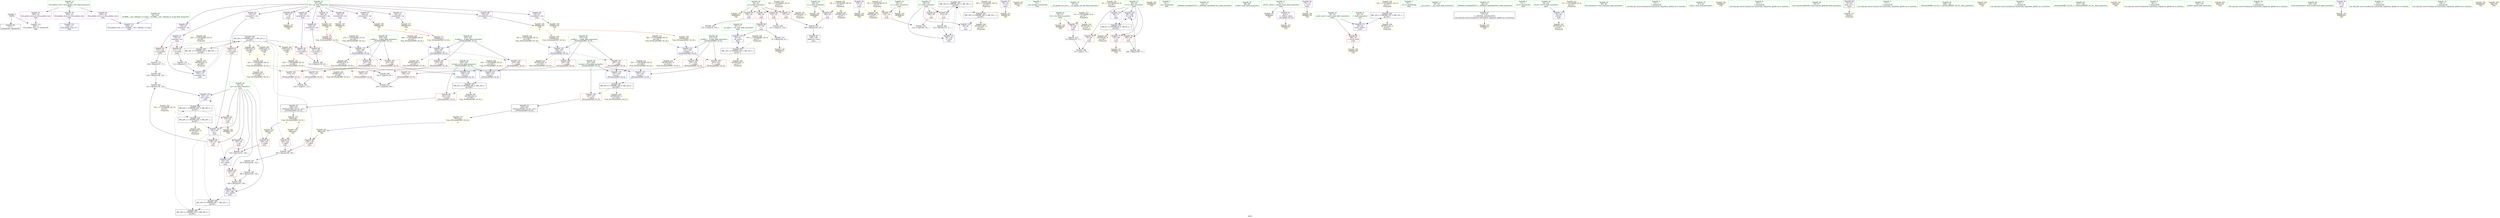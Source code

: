 digraph "SVFG" {
	label="SVFG";

	Node0x55b82fb941a0 [shape=record,color=grey,label="{NodeID: 0\nNullPtr}"];
	Node0x55b82fb941a0 -> Node0x55b82fbaca00[style=solid];
	Node0x55b82fb941a0 -> Node0x55b82fbad2c0[style=solid];
	Node0x55b82fbb5fc0 [shape=record,color=grey,label="{NodeID: 180\n129 = Binary(128, 124, )\n}"];
	Node0x55b82fbb5fc0 -> Node0x55b82fbb6440[style=solid];
	Node0x55b82fbad4e0 [shape=record,color=red,label="{NodeID: 97\n163\<--162\n\<--call27\nmain\n}"];
	Node0x55b82fbad4e0 -> Node0x55b82fbb6bc0[style=solid];
	Node0x55b82fbaad60 [shape=record,color=green,label="{NodeID: 14\n14\<--18\nllvm.global_ctors\<--llvm.global_ctors_field_insensitive\nGlob }"];
	Node0x55b82fbaad60 -> Node0x55b82fbae510[style=solid];
	Node0x55b82fbaad60 -> Node0x55b82fbae610[style=solid];
	Node0x55b82fbaad60 -> Node0x55b82fbae710[style=solid];
	Node0x55b82fbb0770 [shape=record,color=grey,label="{NodeID: 194\n135 = cmp(134, 136, )\n}"];
	Node0x55b82fbad020 [shape=record,color=red,label="{NodeID: 111\n238\<--237\n\<--\n_ZSt3maxIiERKT_S2_S2_\n}"];
	Node0x55b82fbad020 -> Node0x55b82fbb7040[style=solid];
	Node0x55b82fbab9e0 [shape=record,color=green,label="{NodeID: 28\n60\<--61\nx\<--x_field_insensitive\nmain\n}"];
	Node0x55b82fbab9e0 -> Node0x55b82fbafac0[style=solid];
	Node0x55b82fbab9e0 -> Node0x55b82fbb3d00[style=solid];
	Node0x55b82fbc2610 [shape=record,color=black,label="{NodeID: 208\nMR_20V_9 = PHI(MR_20V_3, MR_20V_8, )\npts\{63 \}\n}"];
	Node0x55b82fbc2610 -> Node0x55b82fbc1c10[style=dashed];
	Node0x55b82fbb2bf0 [shape=record,color=blue,label="{NodeID: 125\n62\<--168\nrje\<--add30\nmain\n}"];
	Node0x55b82fbb2bf0 -> Node0x55b82fbc2b10[style=dashed];
	Node0x55b82fbac690 [shape=record,color=green,label="{NodeID: 42\n227\<--228\nretval\<--retval_field_insensitive\n_ZSt3maxIiERKT_S2_S2_\n}"];
	Node0x55b82fbac690 -> Node0x55b82fbadb60[style=solid];
	Node0x55b82fbac690 -> Node0x55b82fbb3270[style=solid];
	Node0x55b82fbac690 -> Node0x55b82fbb3340[style=solid];
	Node0x55b82fbc4500 [shape=record,color=yellow,style=double,label="{NodeID: 222\n18V_1 = ENCHI(MR_18V_0)\npts\{61 \}\nFun[main]}"];
	Node0x55b82fbc4500 -> Node0x55b82fbafac0[style=dashed];
	Node0x55b82fbc4500 -> Node0x55b82fbc6850[style=dashed];
	Node0x55b82fbb3750 [shape=record,color=yellow,style=double,label="{NodeID: 139\nAPARM(91)\nCS[]}"];
	Node0x55b82fbae2a0 [shape=record,color=purple,label="{NodeID: 56\n104\<--8\n\<--.str\nmain\n}"];
	Node0x55b82fbae2a0 -> Node0x55b82fbb3c30[style=solid];
	Node0x55b82fbc63f0 [shape=record,color=yellow,style=double,label="{NodeID: 236\nRETMU(8V_1)\npts\{51 \}\nFun[main]}"];
	Node0x55b82fbb42b0 [shape=record,color=yellow,style=double,label="{NodeID: 153\nAPARM(78)\nCS[]}"];
	Node0x55b82fbaee90 [shape=record,color=purple,label="{NodeID: 70\n160\<--87\narrayidx25\<--vla\nmain\n}"];
	Node0x55b82fbaee90 -> Node0x55b82fbb4110[style=solid];
	Node0x55b82fbc7160 [shape=record,color=yellow,style=double,label="{NodeID: 250\nCSMU(22V_3)\npts\{88 \}\nCS[]|{<s0>10}}"];
	Node0x55b82fbc7160:s0 -> Node0x55b82fbc4fb0[style=dashed,color=red];
	Node0x55b82fbb4c50 [shape=record,color=yellow,style=double,label="{NodeID: 167\nARet(177)\nCS[]}"];
	Node0x55b82fbaf9f0 [shape=record,color=red,label="{NodeID: 84\n115\<--58\n\<--i\nmain\n}"];
	Node0x55b82fbaf9f0 -> Node0x55b82fbb62c0[style=solid];
	Node0x55b82fba9df0 [shape=record,color=green,label="{NodeID: 1\n7\<--1\n__dso_handle\<--dummyObj\nGlob }"];
	Node0x55b82fbb6140 [shape=record,color=grey,label="{NodeID: 181\n168 = Binary(167, 166, )\n}"];
	Node0x55b82fbb6140 -> Node0x55b82fbb2bf0[style=solid];
	Node0x55b82fbad5b0 [shape=record,color=red,label="{NodeID: 98\n222\<--202\n\<--retval\n_ZSt3minIiERKT_S2_S2_\n}"];
	Node0x55b82fbad5b0 -> Node0x55b82fbadf60[style=solid];
	Node0x55b82fbaae60 [shape=record,color=green,label="{NodeID: 15\n19\<--20\n__cxx_global_var_init\<--__cxx_global_var_init_field_insensitive\n}"];
	Node0x55b82fbb08f0 [shape=record,color=grey,label="{NodeID: 195\n123 = cmp(122, 124, )\n}"];
	Node0x55b82fbad0f0 [shape=record,color=blue,label="{NodeID: 112\n258\<--15\nllvm.global_ctors_0\<--\nGlob }"];
	Node0x55b82fbabab0 [shape=record,color=green,label="{NodeID: 29\n62\<--63\nrje\<--rje_field_insensitive\nmain\n}"];
	Node0x55b82fbabab0 -> Node0x55b82fbafb90[style=solid];
	Node0x55b82fbabab0 -> Node0x55b82fbafc60[style=solid];
	Node0x55b82fbabab0 -> Node0x55b82fbafd30[style=solid];
	Node0x55b82fbabab0 -> Node0x55b82fbafe00[style=solid];
	Node0x55b82fbabab0 -> Node0x55b82fbb2980[style=solid];
	Node0x55b82fbabab0 -> Node0x55b82fbb2a50[style=solid];
	Node0x55b82fbabab0 -> Node0x55b82fbb2b20[style=solid];
	Node0x55b82fbabab0 -> Node0x55b82fbb2bf0[style=solid];
	Node0x55b82fbc2b10 [shape=record,color=black,label="{NodeID: 209\nMR_20V_8 = PHI(MR_20V_7, MR_20V_3, )\npts\{63 \}\n}"];
	Node0x55b82fbc2b10 -> Node0x55b82fbc2610[style=dashed];
	Node0x55b82fbb2cc0 [shape=record,color=blue,label="{NodeID: 126\n48\<--186\ntt\<--inc36\nmain\n}"];
	Node0x55b82fbb2cc0 -> Node0x55b82fbbf910[style=dashed];
	Node0x55b82fbac760 [shape=record,color=green,label="{NodeID: 43\n229\<--230\n__a.addr\<--__a.addr_field_insensitive\n_ZSt3maxIiERKT_S2_S2_\n}"];
	Node0x55b82fbac760 -> Node0x55b82fbacc10[style=solid];
	Node0x55b82fbac760 -> Node0x55b82fbacce0[style=solid];
	Node0x55b82fbac760 -> Node0x55b82fbb30d0[style=solid];
	Node0x55b82fbc45e0 [shape=record,color=yellow,style=double,label="{NodeID: 223\n20V_1 = ENCHI(MR_20V_0)\npts\{63 \}\nFun[main]}"];
	Node0x55b82fbc45e0 -> Node0x55b82fbc0d10[style=dashed];
	Node0x55b82fbb3820 [shape=record,color=yellow,style=double,label="{NodeID: 140\nAPARM(95)\nCS[]}"];
	Node0x55b82fbae370 [shape=record,color=purple,label="{NodeID: 57\n78\<--10\n\<--.str.1\nmain\n}"];
	Node0x55b82fbae370 -> Node0x55b82fbb42b0[style=solid];
	Node0x55b82fbc64d0 [shape=record,color=yellow,style=double,label="{NodeID: 237\nRETMU(10V_1)\npts\{53 \}\nFun[main]}"];
	Node0x55b82fbb4380 [shape=record,color=yellow,style=double,label="{NodeID: 154\nAPARM(50)\nCS[]}"];
	Node0x55b82fbaef60 [shape=record,color=purple,label="{NodeID: 71\n161\<--87\narrayidx26\<--vla\nmain\n}"];
	Node0x55b82fbaef60 -> Node0x55b82fbb41e0[style=solid];
	Node0x55b82fbb4d10 [shape=record,color=yellow,style=double,label="{NodeID: 168\nFPARM(225)\nFun[_ZSt3maxIiERKT_S2_S2_]}"];
	Node0x55b82fbb4d10 -> Node0x55b82fbb30d0[style=solid];
	Node0x55b82fbafac0 [shape=record,color=red,label="{NodeID: 85\n106\<--60\n\<--x\nmain\n}"];
	Node0x55b82fbafac0 -> Node0x55b82fbb5cc0[style=solid];
	Node0x55b82fba9e80 [shape=record,color=green,label="{NodeID: 2\n8\<--1\n.str\<--dummyObj\nGlob }"];
	Node0x55b82fbb62c0 [shape=record,color=grey,label="{NodeID: 182\n116 = Binary(115, 71, )\n}"];
	Node0x55b82fbb62c0 -> Node0x55b82fbb28b0[style=solid];
	Node0x55b82fbad680 [shape=record,color=red,label="{NodeID: 99\n212\<--204\n\<--__a.addr\n_ZSt3minIiERKT_S2_S2_\n}"];
	Node0x55b82fbad680 -> Node0x55b82fbada90[style=solid];
	Node0x55b82fbaaf60 [shape=record,color=green,label="{NodeID: 16\n23\<--24\n_ZNSt8ios_base4InitC1Ev\<--_ZNSt8ios_base4InitC1Ev_field_insensitive\n}"];
	Node0x55b82fbb0a70 [shape=record,color=grey,label="{NodeID: 196\n143 = cmp(142, 65, )\n}"];
	Node0x55b82fbad1c0 [shape=record,color=blue,label="{NodeID: 113\n259\<--16\nllvm.global_ctors_1\<--_GLOBAL__sub_I_dbradac_0_0.cpp\nGlob }"];
	Node0x55b82fbabb80 [shape=record,color=green,label="{NodeID: 30\n68\<--69\nscanf\<--scanf_field_insensitive\n}"];
	Node0x55b82fbc3010 [shape=record,color=yellow,style=double,label="{NodeID: 210\n22V_1 = ENCHI(MR_22V_0)\npts\{88 \}\nFun[_ZSt3maxIiERKT_S2_S2_]}"];
	Node0x55b82fbc3010 -> Node0x55b82fbacf50[style=dashed];
	Node0x55b82fbc3010 -> Node0x55b82fbad020[style=dashed];
	Node0x55b82fbc3010 -> Node0x55b82fbc5360[style=dashed];
	Node0x55b82fbb2d90 [shape=record,color=blue,label="{NodeID: 127\n204\<--200\n__a.addr\<--__a\n_ZSt3minIiERKT_S2_S2_\n}"];
	Node0x55b82fbb2d90 -> Node0x55b82fbad680[style=dashed];
	Node0x55b82fbb2d90 -> Node0x55b82fbad750[style=dashed];
	Node0x55b82fbb2d90 -> Node0x55b82fbc6ce0[style=dashed];
	Node0x55b82fbac830 [shape=record,color=green,label="{NodeID: 44\n231\<--232\n__b.addr\<--__b.addr_field_insensitive\n_ZSt3maxIiERKT_S2_S2_\n}"];
	Node0x55b82fbac830 -> Node0x55b82fbacdb0[style=solid];
	Node0x55b82fbac830 -> Node0x55b82fbace80[style=solid];
	Node0x55b82fbac830 -> Node0x55b82fbb31a0[style=solid];
	Node0x55b82fbc46c0 [shape=record,color=yellow,style=double,label="{NodeID: 224\n22V_1 = ENCHI(MR_22V_0)\npts\{88 \}\nFun[main]}"];
	Node0x55b82fbc46c0 -> Node0x55b82fbc1210[style=dashed];
	Node0x55b82fbb38f0 [shape=record,color=yellow,style=double,label="{NodeID: 141\nAPARM(4)\nCS[]}"];
	Node0x55b82fbae440 [shape=record,color=purple,label="{NodeID: 58\n176\<--12\n\<--.str.2\nmain\n}"];
	Node0x55b82fbae440 -> Node0x55b82fbb4520[style=solid];
	Node0x55b82fbc65b0 [shape=record,color=yellow,style=double,label="{NodeID: 238\nRETMU(12V_2)\npts\{55 \}\nFun[main]}"];
	Node0x55b82fbb4450 [shape=record,color=yellow,style=double,label="{NodeID: 155\nAPARM(52)\nCS[]}"];
	Node0x55b82fbaf030 [shape=record,color=purple,label="{NodeID: 72\n110\<--87\narrayidx\<--vla\nmain\n}"];
	Node0x55b82fbaf030 -> Node0x55b82fbafed0[style=solid];
	Node0x55b82fbaf030 -> Node0x55b82fbb27e0[style=solid];
	Node0x55b82fbb4e00 [shape=record,color=yellow,style=double,label="{NodeID: 169\nFPARM(226)\nFun[_ZSt3maxIiERKT_S2_S2_]}"];
	Node0x55b82fbb4e00 -> Node0x55b82fbb31a0[style=solid];
	Node0x55b82fbafb90 [shape=record,color=red,label="{NodeID: 86\n130\<--62\n\<--rje\nmain\n}"];
	Node0x55b82fbafb90 -> Node0x55b82fbb6440[style=solid];
	Node0x55b82fba9f10 [shape=record,color=green,label="{NodeID: 3\n10\<--1\n.str.1\<--dummyObj\nGlob }"];
	Node0x55b82fbb6440 [shape=record,color=grey,label="{NodeID: 183\n131 = Binary(130, 129, )\n}"];
	Node0x55b82fbb6440 -> Node0x55b82fbb2a50[style=solid];
	Node0x55b82fbad750 [shape=record,color=red,label="{NodeID: 100\n219\<--204\n\<--__a.addr\n_ZSt3minIiERKT_S2_S2_\n}"];
	Node0x55b82fbad750 -> Node0x55b82fbb3000[style=solid];
	Node0x55b82fbab060 [shape=record,color=green,label="{NodeID: 17\n29\<--30\n__cxa_atexit\<--__cxa_atexit_field_insensitive\n}"];
	Node0x55b82fbbef10 [shape=record,color=black,label="{NodeID: 197\nMR_16V_4 = PHI(MR_16V_5, MR_16V_3, )\npts\{59 \}\n}"];
	Node0x55b82fbbef10 -> Node0x55b82fbaf920[style=dashed];
	Node0x55b82fbbef10 -> Node0x55b82fbaf9f0[style=dashed];
	Node0x55b82fbbef10 -> Node0x55b82fbb28b0[style=dashed];
	Node0x55b82fbbef10 -> Node0x55b82fbc0810[style=dashed];
	Node0x55b82fbad2c0 [shape=record,color=blue, style = dotted,label="{NodeID: 114\n260\<--3\nllvm.global_ctors_2\<--dummyVal\nGlob }"];
	Node0x55b82fbabc80 [shape=record,color=green,label="{NodeID: 31\n82\<--83\n\<--field_insensitive\nmain\n}"];
	Node0x55b82fbabc80 -> Node0x55b82fbb2570[style=solid];
	Node0x55b82fbc3b30 [shape=record,color=yellow,style=double,label="{NodeID: 211\n32V_1 = ENCHI(MR_32V_0)\npts\{228 \}\nFun[_ZSt3maxIiERKT_S2_S2_]}"];
	Node0x55b82fbc3b30 -> Node0x55b82fbb3270[style=dashed];
	Node0x55b82fbc3b30 -> Node0x55b82fbb3340[style=dashed];
	Node0x55b82fbb2e60 [shape=record,color=blue,label="{NodeID: 128\n206\<--201\n__b.addr\<--__b\n_ZSt3minIiERKT_S2_S2_\n}"];
	Node0x55b82fbb2e60 -> Node0x55b82fbad820[style=dashed];
	Node0x55b82fbb2e60 -> Node0x55b82fbad8f0[style=dashed];
	Node0x55b82fbb2e60 -> Node0x55b82fbc6dc0[style=dashed];
	Node0x55b82fbac900 [shape=record,color=green,label="{NodeID: 45\n16\<--254\n_GLOBAL__sub_I_dbradac_0_0.cpp\<--_GLOBAL__sub_I_dbradac_0_0.cpp_field_insensitive\n}"];
	Node0x55b82fbac900 -> Node0x55b82fbad1c0[style=solid];
	Node0x55b82fbc4fb0 [shape=record,color=yellow,style=double,label="{NodeID: 225\n22V_1 = ENCHI(MR_22V_0)\npts\{88 \}\nFun[_ZSt3minIiERKT_S2_S2_]}"];
	Node0x55b82fbc4fb0 -> Node0x55b82fbad9c0[style=dashed];
	Node0x55b82fbc4fb0 -> Node0x55b82fbada90[style=dashed];
	Node0x55b82fbc4fb0 -> Node0x55b82fbc6af0[style=dashed];
	Node0x55b82fbb39c0 [shape=record,color=yellow,style=double,label="{NodeID: 142\nAPARM(27)\nCS[]}"];
	Node0x55b82fbae510 [shape=record,color=purple,label="{NodeID: 59\n258\<--14\nllvm.global_ctors_0\<--llvm.global_ctors\nGlob }"];
	Node0x55b82fbae510 -> Node0x55b82fbad0f0[style=solid];
	Node0x55b82fbc6690 [shape=record,color=yellow,style=double,label="{NodeID: 239\nRETMU(14V_2)\npts\{57 \}\nFun[main]}"];
	Node0x55b82fbb4520 [shape=record,color=yellow,style=double,label="{NodeID: 156\nAPARM(176)\nCS[]}"];
	Node0x55b82fbaf100 [shape=record,color=red,label="{NodeID: 73\n74\<--46\n\<--brt\nmain\n}"];
	Node0x55b82fbaf100 -> Node0x55b82fbb5840[style=solid];
	Node0x55b82fbb4f20 [shape=record,color=yellow,style=double,label="{NodeID: 170\nFPARM(200)\nFun[_ZSt3minIiERKT_S2_S2_]}"];
	Node0x55b82fbb4f20 -> Node0x55b82fbb2d90[style=solid];
	Node0x55b82fbafc60 [shape=record,color=red,label="{NodeID: 87\n151\<--62\n\<--rje\nmain\n}"];
	Node0x55b82fbafc60 -> Node0x55b82fbb65c0[style=solid];
	Node0x55b82fba9fa0 [shape=record,color=green,label="{NodeID: 4\n12\<--1\n.str.2\<--dummyObj\nGlob }"];
	Node0x55b82fbb65c0 [shape=record,color=grey,label="{NodeID: 184\n152 = Binary(151, 150, )\n}"];
	Node0x55b82fbb65c0 -> Node0x55b82fbb2b20[style=solid];
	Node0x55b82fbad820 [shape=record,color=red,label="{NodeID: 101\n210\<--206\n\<--__b.addr\n_ZSt3minIiERKT_S2_S2_\n}"];
	Node0x55b82fbad820 -> Node0x55b82fbad9c0[style=solid];
	Node0x55b82fbab160 [shape=record,color=green,label="{NodeID: 18\n28\<--34\n_ZNSt8ios_base4InitD1Ev\<--_ZNSt8ios_base4InitD1Ev_field_insensitive\n}"];
	Node0x55b82fbab160 -> Node0x55b82fbacb00[style=solid];
	Node0x55b82fbbf410 [shape=record,color=black,label="{NodeID: 198\nMR_22V_3 = PHI(MR_22V_4, MR_22V_2, )\npts\{88 \}\n}"];
	Node0x55b82fbbf410 -> Node0x55b82fbafed0[style=dashed];
	Node0x55b82fbbf410 -> Node0x55b82fbaffa0[style=dashed];
	Node0x55b82fbbf410 -> Node0x55b82fbb0070[style=dashed];
	Node0x55b82fbbf410 -> Node0x55b82fbb0140[style=dashed];
	Node0x55b82fbbf410 -> Node0x55b82fbb0210[style=dashed];
	Node0x55b82fbbf410 -> Node0x55b82fbb02e0[style=dashed];
	Node0x55b82fbbf410 -> Node0x55b82fbad410[style=dashed];
	Node0x55b82fbbf410 -> Node0x55b82fbad4e0[style=dashed];
	Node0x55b82fbbf410 -> Node0x55b82fbb27e0[style=dashed];
	Node0x55b82fbbf410 -> Node0x55b82fbc1210[style=dashed];
	Node0x55b82fbbf410 -> Node0x55b82fbc6ea0[style=dashed];
	Node0x55b82fbbf410 -> Node0x55b82fbc7000[style=dashed];
	Node0x55b82fbbf410 -> Node0x55b82fbc7160[style=dashed];
	Node0x55b82fbb23d0 [shape=record,color=blue,label="{NodeID: 115\n44\<--65\nretval\<--\nmain\n}"];
	Node0x55b82fbb23d0 -> Node0x55b82fbc6120[style=dashed];
	Node0x55b82fbabd50 [shape=record,color=green,label="{NodeID: 32\n84\<--85\nllvm.stacksave\<--llvm.stacksave_field_insensitive\n}"];
	Node0x55b82fbc3c10 [shape=record,color=yellow,style=double,label="{NodeID: 212\n34V_1 = ENCHI(MR_34V_0)\npts\{230 \}\nFun[_ZSt3maxIiERKT_S2_S2_]}"];
	Node0x55b82fbc3c10 -> Node0x55b82fbb30d0[style=dashed];
	Node0x55b82fbb2f30 [shape=record,color=blue,label="{NodeID: 129\n202\<--216\nretval\<--\n_ZSt3minIiERKT_S2_S2_\n}"];
	Node0x55b82fbb2f30 -> Node0x55b82fbc1710[style=dashed];
	Node0x55b82fbaca00 [shape=record,color=black,label="{NodeID: 46\n2\<--3\ndummyVal\<--dummyVal\n}"];
	Node0x55b82fbc50c0 [shape=record,color=yellow,style=double,label="{NodeID: 226\n25V_1 = ENCHI(MR_25V_0)\npts\{203 \}\nFun[_ZSt3minIiERKT_S2_S2_]}"];
	Node0x55b82fbc50c0 -> Node0x55b82fbb2f30[style=dashed];
	Node0x55b82fbc50c0 -> Node0x55b82fbb3000[style=dashed];
	Node0x55b82fbb3a90 [shape=record,color=yellow,style=double,label="{NodeID: 143\nAPARM(25)\nCS[]}"];
	Node0x55b82fbae610 [shape=record,color=purple,label="{NodeID: 60\n259\<--14\nllvm.global_ctors_1\<--llvm.global_ctors\nGlob }"];
	Node0x55b82fbae610 -> Node0x55b82fbad1c0[style=solid];
	Node0x55b82fbc6770 [shape=record,color=yellow,style=double,label="{NodeID: 240\nRETMU(16V_2)\npts\{59 \}\nFun[main]}"];
	Node0x55b82fbb45f0 [shape=record,color=yellow,style=double,label="{NodeID: 157\nAPARM(174)\nCS[]}"];
	Node0x55b82fbaf1d0 [shape=record,color=red,label="{NodeID: 74\n73\<--48\n\<--tt\nmain\n}"];
	Node0x55b82fbaf1d0 -> Node0x55b82fbb6ec0[style=solid];
	Node0x55b82fbb5040 [shape=record,color=yellow,style=double,label="{NodeID: 171\nFPARM(201)\nFun[_ZSt3minIiERKT_S2_S2_]}"];
	Node0x55b82fbb5040 -> Node0x55b82fbb2e60[style=solid];
	Node0x55b82fbafd30 [shape=record,color=red,label="{NodeID: 88\n167\<--62\n\<--rje\nmain\n}"];
	Node0x55b82fbafd30 -> Node0x55b82fbb6140[style=solid];
	Node0x55b82fbaa7e0 [shape=record,color=green,label="{NodeID: 5\n15\<--1\n\<--dummyObj\nCan only get source location for instruction, argument, global var or function.}"];
	Node0x55b82fbb6740 [shape=record,color=grey,label="{NodeID: 185\n186 = Binary(185, 71, )\n}"];
	Node0x55b82fbb6740 -> Node0x55b82fbb2cc0[style=solid];
	Node0x55b82fbad8f0 [shape=record,color=red,label="{NodeID: 102\n216\<--206\n\<--__b.addr\n_ZSt3minIiERKT_S2_S2_\n}"];
	Node0x55b82fbad8f0 -> Node0x55b82fbb2f30[style=solid];
	Node0x55b82fbab260 [shape=record,color=green,label="{NodeID: 19\n41\<--42\nmain\<--main_field_insensitive\n}"];
	Node0x55b82fbbf910 [shape=record,color=black,label="{NodeID: 199\nMR_6V_3 = PHI(MR_6V_4, MR_6V_2, )\npts\{49 \}\n}"];
	Node0x55b82fbbf910 -> Node0x55b82fbaf1d0[style=dashed];
	Node0x55b82fbbf910 -> Node0x55b82fbaf2a0[style=dashed];
	Node0x55b82fbbf910 -> Node0x55b82fbaf370[style=dashed];
	Node0x55b82fbbf910 -> Node0x55b82fbb2cc0[style=dashed];
	Node0x55b82fbbf910 -> Node0x55b82fbc6310[style=dashed];
	Node0x55b82fbb24a0 [shape=record,color=blue,label="{NodeID: 116\n48\<--71\ntt\<--\nmain\n}"];
	Node0x55b82fbb24a0 -> Node0x55b82fbbf910[style=dashed];
	Node0x55b82fbabe50 [shape=record,color=green,label="{NodeID: 33\n87\<--88\nvla\<--vla_field_insensitive\nmain\n}"];
	Node0x55b82fbabe50 -> Node0x55b82fbaddc0[style=solid];
	Node0x55b82fbabe50 -> Node0x55b82fbae810[style=solid];
	Node0x55b82fbabe50 -> Node0x55b82fbae8e0[style=solid];
	Node0x55b82fbabe50 -> Node0x55b82fbae9b0[style=solid];
	Node0x55b82fbabe50 -> Node0x55b82fbaea80[style=solid];
	Node0x55b82fbabe50 -> Node0x55b82fbaeb50[style=solid];
	Node0x55b82fbabe50 -> Node0x55b82fbaec20[style=solid];
	Node0x55b82fbabe50 -> Node0x55b82fbaecf0[style=solid];
	Node0x55b82fbabe50 -> Node0x55b82fbaedc0[style=solid];
	Node0x55b82fbabe50 -> Node0x55b82fbaee90[style=solid];
	Node0x55b82fbabe50 -> Node0x55b82fbaef60[style=solid];
	Node0x55b82fbabe50 -> Node0x55b82fbaf030[style=solid];
	Node0x55b82fbc3cf0 [shape=record,color=yellow,style=double,label="{NodeID: 213\n36V_1 = ENCHI(MR_36V_0)\npts\{232 \}\nFun[_ZSt3maxIiERKT_S2_S2_]}"];
	Node0x55b82fbc3cf0 -> Node0x55b82fbb31a0[style=dashed];
	Node0x55b82fbb3000 [shape=record,color=blue,label="{NodeID: 130\n202\<--219\nretval\<--\n_ZSt3minIiERKT_S2_S2_\n}"];
	Node0x55b82fbb3000 -> Node0x55b82fbc1710[style=dashed];
	Node0x55b82fbacb00 [shape=record,color=black,label="{NodeID: 47\n27\<--28\n\<--_ZNSt8ios_base4InitD1Ev\nCan only get source location for instruction, argument, global var or function.}"];
	Node0x55b82fbacb00 -> Node0x55b82fbb39c0[style=solid];
	Node0x55b82fbc51a0 [shape=record,color=yellow,style=double,label="{NodeID: 227\n27V_1 = ENCHI(MR_27V_0)\npts\{205 \}\nFun[_ZSt3minIiERKT_S2_S2_]}"];
	Node0x55b82fbc51a0 -> Node0x55b82fbb2d90[style=dashed];
	Node0x55b82fbb3b60 [shape=record,color=yellow,style=double,label="{NodeID: 144\nAPARM(7)\nCS[]}"];
	Node0x55b82fbae710 [shape=record,color=purple,label="{NodeID: 61\n260\<--14\nllvm.global_ctors_2\<--llvm.global_ctors\nGlob }"];
	Node0x55b82fbae710 -> Node0x55b82fbad2c0[style=solid];
	Node0x55b82fbc6850 [shape=record,color=yellow,style=double,label="{NodeID: 241\nRETMU(18V_1)\npts\{61 \}\nFun[main]}"];
	Node0x55b82fbb46c0 [shape=record,color=yellow,style=double,label="{NodeID: 158\nAPARM(175)\nCS[]}"];
	Node0x55b82fbaf2a0 [shape=record,color=red,label="{NodeID: 75\n174\<--48\n\<--tt\nmain\n}"];
	Node0x55b82fbaf2a0 -> Node0x55b82fbb45f0[style=solid];
	Node0x55b82fbb5160 [shape=record,color=yellow,style=double,label="{NodeID: 172\nFRet(224)\nFun[_ZSt3maxIiERKT_S2_S2_]|{<s0>9}}"];
	Node0x55b82fbb5160:s0 -> Node0x55b82fbb4aa0[style=solid,color=blue];
	Node0x55b82fbafe00 [shape=record,color=red,label="{NodeID: 89\n175\<--62\n\<--rje\nmain\n}"];
	Node0x55b82fbafe00 -> Node0x55b82fbb46c0[style=solid];
	Node0x55b82fbaa870 [shape=record,color=green,label="{NodeID: 6\n65\<--1\n\<--dummyObj\nCan only get source location for instruction, argument, global var or function.}"];
	Node0x55b82fbb68c0 [shape=record,color=grey,label="{NodeID: 186\n166 = Binary(165, 136, )\n}"];
	Node0x55b82fbb68c0 -> Node0x55b82fbb6140[style=solid];
	Node0x55b82fbad9c0 [shape=record,color=red,label="{NodeID: 103\n211\<--210\n\<--\n_ZSt3minIiERKT_S2_S2_\n}"];
	Node0x55b82fbad9c0 -> Node0x55b82fbb05f0[style=solid];
	Node0x55b82fbab360 [shape=record,color=green,label="{NodeID: 20\n44\<--45\nretval\<--retval_field_insensitive\nmain\n}"];
	Node0x55b82fbab360 -> Node0x55b82fbb23d0[style=solid];
	Node0x55b82fbbfe10 [shape=record,color=black,label="{NodeID: 200\nMR_12V_2 = PHI(MR_12V_3, MR_12V_1, )\npts\{55 \}\n}"];
	Node0x55b82fbbfe10 -> Node0x55b82fbb2570[style=dashed];
	Node0x55b82fbbfe10 -> Node0x55b82fbc65b0[style=dashed];
	Node0x55b82fbb2570 [shape=record,color=blue,label="{NodeID: 117\n54\<--82\nsaved_stack\<--\nmain\n}"];
	Node0x55b82fbb2570 -> Node0x55b82fbaf850[style=dashed];
	Node0x55b82fbb2570 -> Node0x55b82fbbfe10[style=dashed];
	Node0x55b82fbabf20 [shape=record,color=green,label="{NodeID: 34\n96\<--97\nllvm.memset.p0i8.i64\<--llvm.memset.p0i8.i64_field_insensitive\n}"];
	Node0x55b82fbc3dd0 [shape=record,color=yellow,style=double,label="{NodeID: 214\n2V_1 = ENCHI(MR_2V_0)\npts\{45 \}\nFun[main]}"];
	Node0x55b82fbc3dd0 -> Node0x55b82fbb23d0[style=dashed];
	Node0x55b82fbb30d0 [shape=record,color=blue,label="{NodeID: 131\n229\<--225\n__a.addr\<--__a\n_ZSt3maxIiERKT_S2_S2_\n}"];
	Node0x55b82fbb30d0 -> Node0x55b82fbacc10[style=dashed];
	Node0x55b82fbb30d0 -> Node0x55b82fbacce0[style=dashed];
	Node0x55b82fbb30d0 -> Node0x55b82fbc5f60[style=dashed];
	Node0x55b82fbadc20 [shape=record,color=black,label="{NodeID: 48\n43\<--65\nmain_ret\<--\nmain\n}"];
	Node0x55b82fbadc20 -> Node0x55b82fbb5630[style=solid];
	Node0x55b82fbc5280 [shape=record,color=yellow,style=double,label="{NodeID: 228\n29V_1 = ENCHI(MR_29V_0)\npts\{207 \}\nFun[_ZSt3minIiERKT_S2_S2_]}"];
	Node0x55b82fbc5280 -> Node0x55b82fbb2e60[style=dashed];
	Node0x55b82fbb3c30 [shape=record,color=yellow,style=double,label="{NodeID: 145\nAPARM(104)\nCS[]}"];
	Node0x55b82fbae810 [shape=record,color=purple,label="{NodeID: 62\n119\<--87\narrayidx7\<--vla\nmain\n}"];
	Node0x55b82fbae810 -> Node0x55b82fbaffa0[style=solid];
	Node0x55b82fbc6930 [shape=record,color=yellow,style=double,label="{NodeID: 242\nRETMU(20V_2)\npts\{63 \}\nFun[main]}"];
	Node0x55b82fbb4790 [shape=record,color=yellow,style=double,label="{NodeID: 159\nAPARM(180)\nCS[]}"];
	Node0x55b82fbaf370 [shape=record,color=red,label="{NodeID: 76\n185\<--48\n\<--tt\nmain\n}"];
	Node0x55b82fbaf370 -> Node0x55b82fbb6740[style=solid];
	Node0x55b82fbb5630 [shape=record,color=yellow,style=double,label="{NodeID: 173\nFRet(43)\nFun[main]}"];
	Node0x55b82fbafed0 [shape=record,color=red,label="{NodeID: 90\n111\<--110\n\<--arrayidx\nmain\n}"];
	Node0x55b82fbafed0 -> Node0x55b82fbb59c0[style=solid];
	Node0x55b82fbaa900 [shape=record,color=green,label="{NodeID: 7\n71\<--1\n\<--dummyObj\nCan only get source location for instruction, argument, global var or function.}"];
	Node0x55b82fbb6a40 [shape=record,color=grey,label="{NodeID: 187\n165 = Binary(164, 124, )\n}"];
	Node0x55b82fbb6a40 -> Node0x55b82fbb68c0[style=solid];
	Node0x55b82fbada90 [shape=record,color=red,label="{NodeID: 104\n213\<--212\n\<--\n_ZSt3minIiERKT_S2_S2_\n}"];
	Node0x55b82fbada90 -> Node0x55b82fbb05f0[style=solid];
	Node0x55b82fbab430 [shape=record,color=green,label="{NodeID: 21\n46\<--47\nbrt\<--brt_field_insensitive\nmain\n}"];
	Node0x55b82fbab430 -> Node0x55b82fbaf100[style=solid];
	Node0x55b82fbab430 -> Node0x55b82fbb34e0[style=solid];
	Node0x55b82fbc0310 [shape=record,color=black,label="{NodeID: 201\nMR_14V_2 = PHI(MR_14V_3, MR_14V_1, )\npts\{57 \}\n}"];
	Node0x55b82fbc0310 -> Node0x55b82fbb2640[style=dashed];
	Node0x55b82fbc0310 -> Node0x55b82fbc6690[style=dashed];
	Node0x55b82fbb2640 [shape=record,color=blue,label="{NodeID: 118\n56\<--81\n__vla_expr\<--\nmain\n}"];
	Node0x55b82fbb2640 -> Node0x55b82fbc0310[style=dashed];
	Node0x55b82fbac020 [shape=record,color=green,label="{NodeID: 35\n148\<--149\n_ZSt3minIiERKT_S2_S2_\<--_ZSt3minIiERKT_S2_S2__field_insensitive\n}"];
	Node0x55b82fbc3ee0 [shape=record,color=yellow,style=double,label="{NodeID: 215\n4V_1 = ENCHI(MR_4V_0)\npts\{47 \}\nFun[main]}"];
	Node0x55b82fbc3ee0 -> Node0x55b82fbaf100[style=dashed];
	Node0x55b82fbc3ee0 -> Node0x55b82fbc6230[style=dashed];
	Node0x55b82fbb31a0 [shape=record,color=blue,label="{NodeID: 132\n231\<--226\n__b.addr\<--__b\n_ZSt3maxIiERKT_S2_S2_\n}"];
	Node0x55b82fbb31a0 -> Node0x55b82fbacdb0[style=dashed];
	Node0x55b82fbb31a0 -> Node0x55b82fbace80[style=dashed];
	Node0x55b82fbb31a0 -> Node0x55b82fbc6040[style=dashed];
	Node0x55b82fbadcf0 [shape=record,color=black,label="{NodeID: 49\n81\<--80\n\<--\nmain\n}"];
	Node0x55b82fbadcf0 -> Node0x55b82fbb2640[style=solid];
	Node0x55b82fbadcf0 -> Node0x55b82fbb5b40[style=solid];
	Node0x55b82fbc5360 [shape=record,color=yellow,style=double,label="{NodeID: 229\nRETMU(22V_1)\npts\{88 \}\nFun[_ZSt3maxIiERKT_S2_S2_]}"];
	Node0x55b82fbb3d00 [shape=record,color=yellow,style=double,label="{NodeID: 146\nAPARM(60)\nCS[]}"];
	Node0x55b82fbae8e0 [shape=record,color=purple,label="{NodeID: 63\n126\<--87\narrayidx9\<--vla\nmain\n}"];
	Node0x55b82fbae8e0 -> Node0x55b82fbb0070[style=solid];
	Node0x55b82fbc6a10 [shape=record,color=yellow,style=double,label="{NodeID: 243\nRETMU(22V_2)\npts\{88 \}\nFun[main]}"];
	Node0x55b82fbb4860 [shape=record,color=yellow,style=double,label="{NodeID: 160\nARet(67)\nCS[]}"];
	Node0x55b82fbaf440 [shape=record,color=red,label="{NodeID: 77\n101\<--50\n\<--n\nmain\n}"];
	Node0x55b82fbaf440 -> Node0x55b82fbb0470[style=solid];
	Node0x55b82fbb5720 [shape=record,color=yellow,style=double,label="{NodeID: 174\nFRet(199)\nFun[_ZSt3minIiERKT_S2_S2_]|{<s0>8|<s1>10}}"];
	Node0x55b82fbb5720:s0 -> Node0x55b82fbb4a10[style=solid,color=blue];
	Node0x55b82fbb5720:s1 -> Node0x55b82fbb4b30[style=solid,color=blue];
	Node0x55b82fbaffa0 [shape=record,color=red,label="{NodeID: 91\n120\<--119\n\<--arrayidx7\nmain\n}"];
	Node0x55b82fbaffa0 -> Node0x55b82fbb2980[style=solid];
	Node0x55b82fbaa990 [shape=record,color=green,label="{NodeID: 8\n92\<--1\n\<--dummyObj\nCan only get source location for instruction, argument, global var or function.}"];
	Node0x55b82fbb6bc0 [shape=record,color=grey,label="{NodeID: 188\n164 = Binary(159, 163, )\n}"];
	Node0x55b82fbb6bc0 -> Node0x55b82fbb6a40[style=solid];
	Node0x55b82fbadb60 [shape=record,color=red,label="{NodeID: 105\n247\<--227\n\<--retval\n_ZSt3maxIiERKT_S2_S2_\n}"];
	Node0x55b82fbadb60 -> Node0x55b82fbae030[style=solid];
	Node0x55b82fbab500 [shape=record,color=green,label="{NodeID: 22\n48\<--49\ntt\<--tt_field_insensitive\nmain\n}"];
	Node0x55b82fbab500 -> Node0x55b82fbaf1d0[style=solid];
	Node0x55b82fbab500 -> Node0x55b82fbaf2a0[style=solid];
	Node0x55b82fbab500 -> Node0x55b82fbaf370[style=solid];
	Node0x55b82fbab500 -> Node0x55b82fbb24a0[style=solid];
	Node0x55b82fbab500 -> Node0x55b82fbb2cc0[style=solid];
	Node0x55b82fbc0810 [shape=record,color=black,label="{NodeID: 202\nMR_16V_2 = PHI(MR_16V_4, MR_16V_1, )\npts\{59 \}\n}"];
	Node0x55b82fbc0810 -> Node0x55b82fbb2710[style=dashed];
	Node0x55b82fbc0810 -> Node0x55b82fbc6770[style=dashed];
	Node0x55b82fbb2710 [shape=record,color=blue,label="{NodeID: 119\n58\<--65\ni\<--\nmain\n}"];
	Node0x55b82fbb2710 -> Node0x55b82fbbef10[style=dashed];
	Node0x55b82fbac120 [shape=record,color=green,label="{NodeID: 36\n157\<--158\n_ZSt3maxIiERKT_S2_S2_\<--_ZSt3maxIiERKT_S2_S2__field_insensitive\n}"];
	Node0x55b82fbc3fc0 [shape=record,color=yellow,style=double,label="{NodeID: 216\n6V_1 = ENCHI(MR_6V_0)\npts\{49 \}\nFun[main]}"];
	Node0x55b82fbc3fc0 -> Node0x55b82fbb24a0[style=dashed];
	Node0x55b82fbb3270 [shape=record,color=blue,label="{NodeID: 133\n227\<--241\nretval\<--\n_ZSt3maxIiERKT_S2_S2_\n}"];
	Node0x55b82fbb3270 -> Node0x55b82fbc2110[style=dashed];
	Node0x55b82fbaddc0 [shape=record,color=black,label="{NodeID: 50\n90\<--87\n\<--vla\nmain\n}"];
	Node0x55b82fbaddc0 -> Node0x55b82fbb35b0[style=solid];
	Node0x55b82fbc5e80 [shape=record,color=yellow,style=double,label="{NodeID: 230\nRETMU(32V_3)\npts\{228 \}\nFun[_ZSt3maxIiERKT_S2_S2_]}"];
	Node0x55b82fbb3dd0 [shape=record,color=yellow,style=double,label="{NodeID: 147\nAPARM(145)\nCS[]|{<s0>8}}"];
	Node0x55b82fbb3dd0:s0 -> Node0x55b82fbb4f20[style=solid,color=red];
	Node0x55b82fbae9b0 [shape=record,color=purple,label="{NodeID: 64\n138\<--87\narrayidx14\<--vla\nmain\n}"];
	Node0x55b82fbae9b0 -> Node0x55b82fbb0140[style=solid];
	Node0x55b82fbc6af0 [shape=record,color=yellow,style=double,label="{NodeID: 244\nRETMU(22V_1)\npts\{88 \}\nFun[_ZSt3minIiERKT_S2_S2_]}"];
	Node0x55b82fbb48f0 [shape=record,color=yellow,style=double,label="{NodeID: 161\nARet(26)\nCS[]}"];
	Node0x55b82fbaf510 [shape=record,color=red,label="{NodeID: 78\n80\<--52\n\<--p\nmain\n}"];
	Node0x55b82fbaf510 -> Node0x55b82fbadcf0[style=solid];
	Node0x55b82fbb5840 [shape=record,color=grey,label="{NodeID: 175\n75 = Binary(74, 71, )\n}"];
	Node0x55b82fbb5840 -> Node0x55b82fbb6ec0[style=solid];
	Node0x55b82fbb0070 [shape=record,color=red,label="{NodeID: 92\n127\<--126\n\<--arrayidx9\nmain\n}"];
	Node0x55b82fbb0070 -> Node0x55b82fbb5e40[style=solid];
	Node0x55b82fbaaa20 [shape=record,color=green,label="{NodeID: 9\n94\<--1\n\<--dummyObj\nCan only get source location for instruction, argument, global var or function.}"];
	Node0x55b82fbb6d40 [shape=record,color=grey,label="{NodeID: 189\n142 = Binary(139, 141, )\n}"];
	Node0x55b82fbb6d40 -> Node0x55b82fbb0a70[style=solid];
	Node0x55b82fbacc10 [shape=record,color=red,label="{NodeID: 106\n235\<--229\n\<--__a.addr\n_ZSt3maxIiERKT_S2_S2_\n}"];
	Node0x55b82fbacc10 -> Node0x55b82fbacf50[style=solid];
	Node0x55b82fbab5d0 [shape=record,color=green,label="{NodeID: 23\n50\<--51\nn\<--n_field_insensitive\nmain\n}"];
	Node0x55b82fbab5d0 -> Node0x55b82fbaf440[style=solid];
	Node0x55b82fbab5d0 -> Node0x55b82fbb4380[style=solid];
	Node0x55b82fbc0d10 [shape=record,color=black,label="{NodeID: 203\nMR_20V_2 = PHI(MR_20V_5, MR_20V_1, )\npts\{63 \}\n}"];
	Node0x55b82fbc0d10 -> Node0x55b82fbb2980[style=dashed];
	Node0x55b82fbc0d10 -> Node0x55b82fbc6930[style=dashed];
	Node0x55b82fbb27e0 [shape=record,color=blue,label="{NodeID: 120\n110\<--112\narrayidx\<--inc\nmain\n}"];
	Node0x55b82fbb27e0 -> Node0x55b82fbbf410[style=dashed];
	Node0x55b82fbac220 [shape=record,color=green,label="{NodeID: 37\n178\<--179\nprintf\<--printf_field_insensitive\n}"];
	Node0x55b82fbc40a0 [shape=record,color=yellow,style=double,label="{NodeID: 217\n8V_1 = ENCHI(MR_8V_0)\npts\{51 \}\nFun[main]}"];
	Node0x55b82fbc40a0 -> Node0x55b82fbaf440[style=dashed];
	Node0x55b82fbc40a0 -> Node0x55b82fbc63f0[style=dashed];
	Node0x55b82fbb3340 [shape=record,color=blue,label="{NodeID: 134\n227\<--244\nretval\<--\n_ZSt3maxIiERKT_S2_S2_\n}"];
	Node0x55b82fbb3340 -> Node0x55b82fbc2110[style=dashed];
	Node0x55b82fbade90 [shape=record,color=black,label="{NodeID: 51\n109\<--108\nidxprom\<--rem\nmain\n}"];
	Node0x55b82fbc5f60 [shape=record,color=yellow,style=double,label="{NodeID: 231\nRETMU(34V_2)\npts\{230 \}\nFun[_ZSt3maxIiERKT_S2_S2_]}"];
	Node0x55b82fbb3ea0 [shape=record,color=yellow,style=double,label="{NodeID: 148\nAPARM(146)\nCS[]|{<s0>8}}"];
	Node0x55b82fbb3ea0:s0 -> Node0x55b82fbb5040[style=solid,color=red];
	Node0x55b82fbaea80 [shape=record,color=purple,label="{NodeID: 65\n140\<--87\narrayidx15\<--vla\nmain\n}"];
	Node0x55b82fbaea80 -> Node0x55b82fbb0210[style=solid];
	Node0x55b82fbc6c00 [shape=record,color=yellow,style=double,label="{NodeID: 245\nRETMU(25V_3)\npts\{203 \}\nFun[_ZSt3minIiERKT_S2_S2_]}"];
	Node0x55b82fbb4980 [shape=record,color=yellow,style=double,label="{NodeID: 162\nARet(105)\nCS[]}"];
	Node0x55b82fbaf5e0 [shape=record,color=red,label="{NodeID: 79\n107\<--52\n\<--p\nmain\n}"];
	Node0x55b82fbaf5e0 -> Node0x55b82fbb5cc0[style=solid];
	Node0x55b82fbb59c0 [shape=record,color=grey,label="{NodeID: 176\n112 = Binary(111, 71, )\n}"];
	Node0x55b82fbb59c0 -> Node0x55b82fbb27e0[style=solid];
	Node0x55b82fbb0140 [shape=record,color=red,label="{NodeID: 93\n139\<--138\n\<--arrayidx14\nmain\n}"];
	Node0x55b82fbb0140 -> Node0x55b82fbb6d40[style=solid];
	Node0x55b82fbaaab0 [shape=record,color=green,label="{NodeID: 10\n95\<--1\n\<--dummyObj\nCan only get source location for instruction, argument, global var or function.}"];
	Node0x55b82fbb6ec0 [shape=record,color=grey,label="{NodeID: 190\n76 = cmp(73, 75, )\n}"];
	Node0x55b82fbacce0 [shape=record,color=red,label="{NodeID: 107\n244\<--229\n\<--__a.addr\n_ZSt3maxIiERKT_S2_S2_\n}"];
	Node0x55b82fbacce0 -> Node0x55b82fbb3340[style=solid];
	Node0x55b82fbab6a0 [shape=record,color=green,label="{NodeID: 24\n52\<--53\np\<--p_field_insensitive\nmain\n}"];
	Node0x55b82fbab6a0 -> Node0x55b82fbaf510[style=solid];
	Node0x55b82fbab6a0 -> Node0x55b82fbaf5e0[style=solid];
	Node0x55b82fbab6a0 -> Node0x55b82fbaf6b0[style=solid];
	Node0x55b82fbab6a0 -> Node0x55b82fbaf780[style=solid];
	Node0x55b82fbab6a0 -> Node0x55b82fbb4450[style=solid];
	Node0x55b82fbc1210 [shape=record,color=black,label="{NodeID: 204\nMR_22V_2 = PHI(MR_22V_3, MR_22V_1, )\npts\{88 \}\n}"];
	Node0x55b82fbc1210 -> Node0x55b82fbbf410[style=dashed];
	Node0x55b82fbc1210 -> Node0x55b82fbc6a10[style=dashed];
	Node0x55b82fbb28b0 [shape=record,color=blue,label="{NodeID: 121\n58\<--116\ni\<--inc6\nmain\n}"];
	Node0x55b82fbb28b0 -> Node0x55b82fbbef10[style=dashed];
	Node0x55b82fbac320 [shape=record,color=green,label="{NodeID: 38\n182\<--183\nllvm.stackrestore\<--llvm.stackrestore_field_insensitive\n}"];
	Node0x55b82fbc4180 [shape=record,color=yellow,style=double,label="{NodeID: 218\n10V_1 = ENCHI(MR_10V_0)\npts\{53 \}\nFun[main]}"];
	Node0x55b82fbc4180 -> Node0x55b82fbaf510[style=dashed];
	Node0x55b82fbc4180 -> Node0x55b82fbaf5e0[style=dashed];
	Node0x55b82fbc4180 -> Node0x55b82fbaf6b0[style=dashed];
	Node0x55b82fbc4180 -> Node0x55b82fbaf780[style=dashed];
	Node0x55b82fbc4180 -> Node0x55b82fbc64d0[style=dashed];
	Node0x55b82fbb3410 [shape=record,color=yellow,style=double,label="{NodeID: 135\nAPARM(66)\nCS[]}"];
	Node0x55b82fbadf60 [shape=record,color=black,label="{NodeID: 52\n199\<--222\n_ZSt3minIiERKT_S2_S2__ret\<--\n_ZSt3minIiERKT_S2_S2_\n}"];
	Node0x55b82fbadf60 -> Node0x55b82fbb5720[style=solid];
	Node0x55b82fbc6040 [shape=record,color=yellow,style=double,label="{NodeID: 232\nRETMU(36V_2)\npts\{232 \}\nFun[_ZSt3maxIiERKT_S2_S2_]}"];
	Node0x55b82fbb3f70 [shape=record,color=yellow,style=double,label="{NodeID: 149\nAPARM(154)\nCS[]|{<s0>9}}"];
	Node0x55b82fbb3f70:s0 -> Node0x55b82fbb4d10[style=solid,color=red];
	Node0x55b82fbaeb50 [shape=record,color=purple,label="{NodeID: 66\n145\<--87\narrayidx18\<--vla\nmain\n}"];
	Node0x55b82fbaeb50 -> Node0x55b82fbb3dd0[style=solid];
	Node0x55b82fbc6ce0 [shape=record,color=yellow,style=double,label="{NodeID: 246\nRETMU(27V_2)\npts\{205 \}\nFun[_ZSt3minIiERKT_S2_S2_]}"];
	Node0x55b82fbb4a10 [shape=record,color=yellow,style=double,label="{NodeID: 163\nARet(147)\nCS[]}"];
	Node0x55b82fbb4a10 -> Node0x55b82fbb02e0[style=solid];
	Node0x55b82fbaf6b0 [shape=record,color=red,label="{NodeID: 80\n122\<--52\n\<--p\nmain\n}"];
	Node0x55b82fbaf6b0 -> Node0x55b82fbb08f0[style=solid];
	Node0x55b82fbb5b40 [shape=record,color=grey,label="{NodeID: 177\n91 = Binary(92, 81, )\n}"];
	Node0x55b82fbb5b40 -> Node0x55b82fbb3750[style=solid];
	Node0x55b82fbb0210 [shape=record,color=red,label="{NodeID: 94\n141\<--140\n\<--arrayidx15\nmain\n}"];
	Node0x55b82fbb0210 -> Node0x55b82fbb6d40[style=solid];
	Node0x55b82fbaab40 [shape=record,color=green,label="{NodeID: 11\n124\<--1\n\<--dummyObj\nCan only get source location for instruction, argument, global var or function.}"];
	Node0x55b82fbb7040 [shape=record,color=grey,label="{NodeID: 191\n239 = cmp(236, 238, )\n}"];
	Node0x55b82fbacdb0 [shape=record,color=red,label="{NodeID: 108\n237\<--231\n\<--__b.addr\n_ZSt3maxIiERKT_S2_S2_\n}"];
	Node0x55b82fbacdb0 -> Node0x55b82fbad020[style=solid];
	Node0x55b82fbab770 [shape=record,color=green,label="{NodeID: 25\n54\<--55\nsaved_stack\<--saved_stack_field_insensitive\nmain\n}"];
	Node0x55b82fbab770 -> Node0x55b82fbaf850[style=solid];
	Node0x55b82fbab770 -> Node0x55b82fbb2570[style=solid];
	Node0x55b82fbc1710 [shape=record,color=black,label="{NodeID: 205\nMR_25V_3 = PHI(MR_25V_4, MR_25V_2, )\npts\{203 \}\n}"];
	Node0x55b82fbc1710 -> Node0x55b82fbad5b0[style=dashed];
	Node0x55b82fbc1710 -> Node0x55b82fbc6c00[style=dashed];
	Node0x55b82fbb2980 [shape=record,color=blue,label="{NodeID: 122\n62\<--120\nrje\<--\nmain\n}"];
	Node0x55b82fbb2980 -> Node0x55b82fbafb90[style=dashed];
	Node0x55b82fbb2980 -> Node0x55b82fbafc60[style=dashed];
	Node0x55b82fbb2980 -> Node0x55b82fbb2a50[style=dashed];
	Node0x55b82fbb2980 -> Node0x55b82fbb2b20[style=dashed];
	Node0x55b82fbb2980 -> Node0x55b82fbc2610[style=dashed];
	Node0x55b82fbb2980 -> Node0x55b82fbc2b10[style=dashed];
	Node0x55b82fbac420 [shape=record,color=green,label="{NodeID: 39\n202\<--203\nretval\<--retval_field_insensitive\n_ZSt3minIiERKT_S2_S2_\n}"];
	Node0x55b82fbac420 -> Node0x55b82fbad5b0[style=solid];
	Node0x55b82fbac420 -> Node0x55b82fbb2f30[style=solid];
	Node0x55b82fbac420 -> Node0x55b82fbb3000[style=solid];
	Node0x55b82fbc4260 [shape=record,color=yellow,style=double,label="{NodeID: 219\n12V_1 = ENCHI(MR_12V_0)\npts\{55 \}\nFun[main]}"];
	Node0x55b82fbc4260 -> Node0x55b82fbbfe10[style=dashed];
	Node0x55b82fbb34e0 [shape=record,color=yellow,style=double,label="{NodeID: 136\nAPARM(46)\nCS[]}"];
	Node0x55b82fbae030 [shape=record,color=black,label="{NodeID: 53\n224\<--247\n_ZSt3maxIiERKT_S2_S2__ret\<--\n_ZSt3maxIiERKT_S2_S2_\n}"];
	Node0x55b82fbae030 -> Node0x55b82fbb5160[style=solid];
	Node0x55b82fbc6120 [shape=record,color=yellow,style=double,label="{NodeID: 233\nRETMU(2V_2)\npts\{45 \}\nFun[main]}"];
	Node0x55b82fbb4040 [shape=record,color=yellow,style=double,label="{NodeID: 150\nAPARM(155)\nCS[]|{<s0>9}}"];
	Node0x55b82fbb4040:s0 -> Node0x55b82fbb4e00[style=solid,color=red];
	Node0x55b82fbaec20 [shape=record,color=purple,label="{NodeID: 67\n146\<--87\narrayidx19\<--vla\nmain\n}"];
	Node0x55b82fbaec20 -> Node0x55b82fbb3ea0[style=solid];
	Node0x55b82fbc6dc0 [shape=record,color=yellow,style=double,label="{NodeID: 247\nRETMU(29V_2)\npts\{207 \}\nFun[_ZSt3minIiERKT_S2_S2_]}"];
	Node0x55b82fbb4aa0 [shape=record,color=yellow,style=double,label="{NodeID: 164\nARet(156)\nCS[]}"];
	Node0x55b82fbb4aa0 -> Node0x55b82fbad410[style=solid];
	Node0x55b82fbaf780 [shape=record,color=red,label="{NodeID: 81\n134\<--52\n\<--p\nmain\n}"];
	Node0x55b82fbaf780 -> Node0x55b82fbb0770[style=solid];
	Node0x55b82fbb5cc0 [shape=record,color=grey,label="{NodeID: 178\n108 = Binary(106, 107, )\n}"];
	Node0x55b82fbb5cc0 -> Node0x55b82fbade90[style=solid];
	Node0x55b82fbb02e0 [shape=record,color=red,label="{NodeID: 95\n150\<--147\n\<--call20\nmain\n}"];
	Node0x55b82fbb02e0 -> Node0x55b82fbb65c0[style=solid];
	Node0x55b82fbaabd0 [shape=record,color=green,label="{NodeID: 12\n136\<--1\n\<--dummyObj\nCan only get source location for instruction, argument, global var or function.}"];
	Node0x55b82fbb0470 [shape=record,color=grey,label="{NodeID: 192\n102 = cmp(100, 101, )\n}"];
	Node0x55b82fbace80 [shape=record,color=red,label="{NodeID: 109\n241\<--231\n\<--__b.addr\n_ZSt3maxIiERKT_S2_S2_\n}"];
	Node0x55b82fbace80 -> Node0x55b82fbb3270[style=solid];
	Node0x55b82fbab840 [shape=record,color=green,label="{NodeID: 26\n56\<--57\n__vla_expr\<--__vla_expr_field_insensitive\nmain\n}"];
	Node0x55b82fbab840 -> Node0x55b82fbb2640[style=solid];
	Node0x55b82fbc1c10 [shape=record,color=black,label="{NodeID: 206\nMR_20V_5 = PHI(MR_20V_9, MR_20V_4, )\npts\{63 \}\n}"];
	Node0x55b82fbc1c10 -> Node0x55b82fbafe00[style=dashed];
	Node0x55b82fbc1c10 -> Node0x55b82fbc0d10[style=dashed];
	Node0x55b82fbb2a50 [shape=record,color=blue,label="{NodeID: 123\n62\<--131\nrje\<--add11\nmain\n}"];
	Node0x55b82fbb2a50 -> Node0x55b82fbc1c10[style=dashed];
	Node0x55b82fbac4f0 [shape=record,color=green,label="{NodeID: 40\n204\<--205\n__a.addr\<--__a.addr_field_insensitive\n_ZSt3minIiERKT_S2_S2_\n}"];
	Node0x55b82fbac4f0 -> Node0x55b82fbad680[style=solid];
	Node0x55b82fbac4f0 -> Node0x55b82fbad750[style=solid];
	Node0x55b82fbac4f0 -> Node0x55b82fbb2d90[style=solid];
	Node0x55b82fbc4340 [shape=record,color=yellow,style=double,label="{NodeID: 220\n14V_1 = ENCHI(MR_14V_0)\npts\{57 \}\nFun[main]}"];
	Node0x55b82fbc4340 -> Node0x55b82fbc0310[style=dashed];
	Node0x55b82fbb35b0 [shape=record,color=yellow,style=double,label="{NodeID: 137\nAPARM(90)\nCS[]}"];
	Node0x55b82fbae100 [shape=record,color=purple,label="{NodeID: 54\n25\<--4\n\<--_ZStL8__ioinit\n__cxx_global_var_init\n}"];
	Node0x55b82fbae100 -> Node0x55b82fbb3a90[style=solid];
	Node0x55b82fbc6230 [shape=record,color=yellow,style=double,label="{NodeID: 234\nRETMU(4V_1)\npts\{47 \}\nFun[main]}"];
	Node0x55b82fbb4110 [shape=record,color=yellow,style=double,label="{NodeID: 151\nAPARM(160)\nCS[]|{<s0>10}}"];
	Node0x55b82fbb4110:s0 -> Node0x55b82fbb4f20[style=solid,color=red];
	Node0x55b82fbaecf0 [shape=record,color=purple,label="{NodeID: 68\n154\<--87\narrayidx22\<--vla\nmain\n}"];
	Node0x55b82fbaecf0 -> Node0x55b82fbb3f70[style=solid];
	Node0x55b82fbc6ea0 [shape=record,color=yellow,style=double,label="{NodeID: 248\nCSMU(22V_3)\npts\{88 \}\nCS[]|{<s0>8}}"];
	Node0x55b82fbc6ea0:s0 -> Node0x55b82fbc4fb0[style=dashed,color=red];
	Node0x55b82fbb4b30 [shape=record,color=yellow,style=double,label="{NodeID: 165\nARet(162)\nCS[]}"];
	Node0x55b82fbb4b30 -> Node0x55b82fbad4e0[style=solid];
	Node0x55b82fbaf850 [shape=record,color=red,label="{NodeID: 82\n180\<--54\n\<--saved_stack\nmain\n}"];
	Node0x55b82fbaf850 -> Node0x55b82fbb4790[style=solid];
	Node0x55b82fbb5e40 [shape=record,color=grey,label="{NodeID: 179\n128 = Binary(127, 71, )\n}"];
	Node0x55b82fbb5e40 -> Node0x55b82fbb5fc0[style=solid];
	Node0x55b82fbad410 [shape=record,color=red,label="{NodeID: 96\n159\<--156\n\<--call24\nmain\n}"];
	Node0x55b82fbad410 -> Node0x55b82fbb6bc0[style=solid];
	Node0x55b82fbaac60 [shape=record,color=green,label="{NodeID: 13\n4\<--6\n_ZStL8__ioinit\<--_ZStL8__ioinit_field_insensitive\nGlob }"];
	Node0x55b82fbaac60 -> Node0x55b82fbae100[style=solid];
	Node0x55b82fbaac60 -> Node0x55b82fbb38f0[style=solid];
	Node0x55b82fbb05f0 [shape=record,color=grey,label="{NodeID: 193\n214 = cmp(211, 213, )\n}"];
	Node0x55b82fbacf50 [shape=record,color=red,label="{NodeID: 110\n236\<--235\n\<--\n_ZSt3maxIiERKT_S2_S2_\n}"];
	Node0x55b82fbacf50 -> Node0x55b82fbb7040[style=solid];
	Node0x55b82fbab910 [shape=record,color=green,label="{NodeID: 27\n58\<--59\ni\<--i_field_insensitive\nmain\n}"];
	Node0x55b82fbab910 -> Node0x55b82fbaf920[style=solid];
	Node0x55b82fbab910 -> Node0x55b82fbaf9f0[style=solid];
	Node0x55b82fbab910 -> Node0x55b82fbb2710[style=solid];
	Node0x55b82fbab910 -> Node0x55b82fbb28b0[style=solid];
	Node0x55b82fbc2110 [shape=record,color=black,label="{NodeID: 207\nMR_32V_3 = PHI(MR_32V_4, MR_32V_2, )\npts\{228 \}\n}"];
	Node0x55b82fbc2110 -> Node0x55b82fbadb60[style=dashed];
	Node0x55b82fbc2110 -> Node0x55b82fbc5e80[style=dashed];
	Node0x55b82fbb2b20 [shape=record,color=blue,label="{NodeID: 124\n62\<--152\nrje\<--add21\nmain\n}"];
	Node0x55b82fbb2b20 -> Node0x55b82fbafd30[style=dashed];
	Node0x55b82fbb2b20 -> Node0x55b82fbb2bf0[style=dashed];
	Node0x55b82fbac5c0 [shape=record,color=green,label="{NodeID: 41\n206\<--207\n__b.addr\<--__b.addr_field_insensitive\n_ZSt3minIiERKT_S2_S2_\n}"];
	Node0x55b82fbac5c0 -> Node0x55b82fbad820[style=solid];
	Node0x55b82fbac5c0 -> Node0x55b82fbad8f0[style=solid];
	Node0x55b82fbac5c0 -> Node0x55b82fbb2e60[style=solid];
	Node0x55b82fbc4420 [shape=record,color=yellow,style=double,label="{NodeID: 221\n16V_1 = ENCHI(MR_16V_0)\npts\{59 \}\nFun[main]}"];
	Node0x55b82fbc4420 -> Node0x55b82fbc0810[style=dashed];
	Node0x55b82fbb3680 [shape=record,color=yellow,style=double,label="{NodeID: 138\nAPARM(94)\nCS[]}"];
	Node0x55b82fbae1d0 [shape=record,color=purple,label="{NodeID: 55\n66\<--8\n\<--.str\nmain\n}"];
	Node0x55b82fbae1d0 -> Node0x55b82fbb3410[style=solid];
	Node0x55b82fbc6310 [shape=record,color=yellow,style=double,label="{NodeID: 235\nRETMU(6V_3)\npts\{49 \}\nFun[main]}"];
	Node0x55b82fbb41e0 [shape=record,color=yellow,style=double,label="{NodeID: 152\nAPARM(161)\nCS[]|{<s0>10}}"];
	Node0x55b82fbb41e0:s0 -> Node0x55b82fbb5040[style=solid,color=red];
	Node0x55b82fbaedc0 [shape=record,color=purple,label="{NodeID: 69\n155\<--87\narrayidx23\<--vla\nmain\n}"];
	Node0x55b82fbaedc0 -> Node0x55b82fbb4040[style=solid];
	Node0x55b82fbc7000 [shape=record,color=yellow,style=double,label="{NodeID: 249\nCSMU(22V_3)\npts\{88 \}\nCS[]|{<s0>9}}"];
	Node0x55b82fbc7000:s0 -> Node0x55b82fbc3010[style=dashed,color=red];
	Node0x55b82fbb4bc0 [shape=record,color=yellow,style=double,label="{NodeID: 166\nARet(79)\nCS[]}"];
	Node0x55b82fbaf920 [shape=record,color=red,label="{NodeID: 83\n100\<--58\n\<--i\nmain\n}"];
	Node0x55b82fbaf920 -> Node0x55b82fbb0470[style=solid];
}
